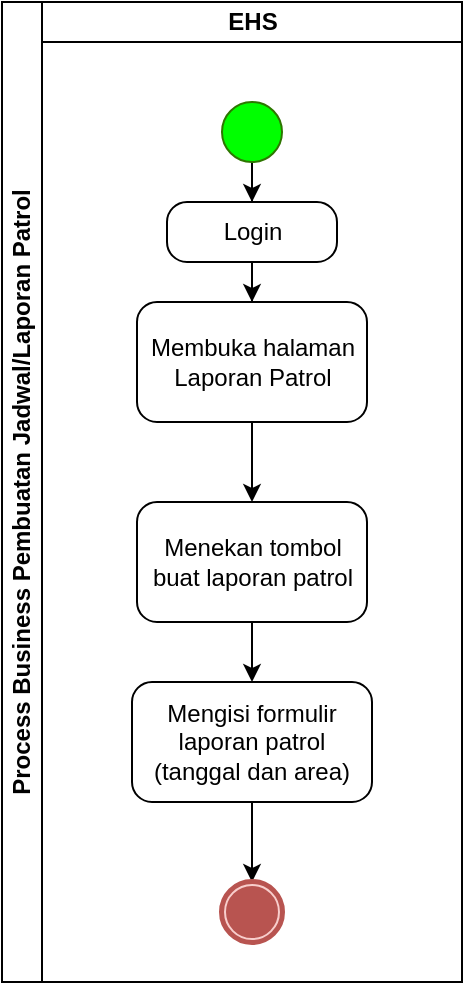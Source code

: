 <mxfile version="24.0.7" type="device">
  <diagram name="Page-1" id="VzqyBkjFPnERHnTARfaC">
    <mxGraphModel dx="786" dy="505" grid="1" gridSize="10" guides="1" tooltips="1" connect="1" arrows="1" fold="1" page="1" pageScale="1" pageWidth="850" pageHeight="1100" math="0" shadow="0">
      <root>
        <mxCell id="0" />
        <mxCell id="1" parent="0" />
        <mxCell id="yrG17xQDKEg_t11ZVWvR-1" value="Process Business Pembuatan Jadwal/Laporan Patrol" style="swimlane;html=1;childLayout=stackLayout;resizeParent=1;resizeParentMax=0;startSize=20;horizontal=0;horizontalStack=1;whiteSpace=wrap;" parent="1" vertex="1">
          <mxGeometry x="210" y="20" width="230" height="490" as="geometry">
            <mxRectangle x="210" y="20" width="40" height="190" as="alternateBounds" />
          </mxGeometry>
        </mxCell>
        <mxCell id="yrG17xQDKEg_t11ZVWvR-2" value="EHS" style="swimlane;html=1;startSize=20;" parent="yrG17xQDKEg_t11ZVWvR-1" vertex="1">
          <mxGeometry x="20" width="210" height="490" as="geometry">
            <mxRectangle x="20" width="40" height="480" as="alternateBounds" />
          </mxGeometry>
        </mxCell>
        <mxCell id="yrG17xQDKEg_t11ZVWvR-13" style="edgeStyle=orthogonalEdgeStyle;rounded=0;orthogonalLoop=1;jettySize=auto;html=1;" parent="yrG17xQDKEg_t11ZVWvR-2" source="yrG17xQDKEg_t11ZVWvR-7" target="yrG17xQDKEg_t11ZVWvR-10" edge="1">
          <mxGeometry relative="1" as="geometry" />
        </mxCell>
        <mxCell id="yrG17xQDKEg_t11ZVWvR-7" value="Login" style="points=[[0.25,0,0],[0.5,0,0],[0.75,0,0],[1,0.25,0],[1,0.5,0],[1,0.75,0],[0.75,1,0],[0.5,1,0],[0.25,1,0],[0,0.75,0],[0,0.5,0],[0,0.25,0]];shape=mxgraph.bpmn.task;whiteSpace=wrap;rectStyle=rounded;size=10;html=1;container=1;expand=0;collapsible=0;taskMarker=abstract;" parent="yrG17xQDKEg_t11ZVWvR-2" vertex="1">
          <mxGeometry x="62.5" y="100" width="85" height="30" as="geometry" />
        </mxCell>
        <mxCell id="yrG17xQDKEg_t11ZVWvR-34" style="edgeStyle=orthogonalEdgeStyle;rounded=0;orthogonalLoop=1;jettySize=auto;html=1;" parent="yrG17xQDKEg_t11ZVWvR-2" source="yrG17xQDKEg_t11ZVWvR-10" target="yrG17xQDKEg_t11ZVWvR-11" edge="1">
          <mxGeometry relative="1" as="geometry" />
        </mxCell>
        <mxCell id="yrG17xQDKEg_t11ZVWvR-10" value="Membuka halaman Laporan Patrol" style="points=[[0.25,0,0],[0.5,0,0],[0.75,0,0],[1,0.25,0],[1,0.5,0],[1,0.75,0],[0.75,1,0],[0.5,1,0],[0.25,1,0],[0,0.75,0],[0,0.5,0],[0,0.25,0]];shape=mxgraph.bpmn.task;whiteSpace=wrap;rectStyle=rounded;size=10;html=1;container=1;expand=0;collapsible=0;taskMarker=abstract;" parent="yrG17xQDKEg_t11ZVWvR-2" vertex="1">
          <mxGeometry x="47.5" y="150" width="115" height="60" as="geometry" />
        </mxCell>
        <mxCell id="yrG17xQDKEg_t11ZVWvR-17" style="edgeStyle=orthogonalEdgeStyle;rounded=0;orthogonalLoop=1;jettySize=auto;html=1;" parent="yrG17xQDKEg_t11ZVWvR-2" source="yrG17xQDKEg_t11ZVWvR-11" target="yrG17xQDKEg_t11ZVWvR-16" edge="1">
          <mxGeometry relative="1" as="geometry" />
        </mxCell>
        <mxCell id="yrG17xQDKEg_t11ZVWvR-11" value="Menekan tombol buat laporan patrol" style="points=[[0.25,0,0],[0.5,0,0],[0.75,0,0],[1,0.25,0],[1,0.5,0],[1,0.75,0],[0.75,1,0],[0.5,1,0],[0.25,1,0],[0,0.75,0],[0,0.5,0],[0,0.25,0]];shape=mxgraph.bpmn.task;whiteSpace=wrap;rectStyle=rounded;size=10;html=1;container=1;expand=0;collapsible=0;taskMarker=abstract;" parent="yrG17xQDKEg_t11ZVWvR-2" vertex="1">
          <mxGeometry x="47.5" y="250" width="115" height="60" as="geometry" />
        </mxCell>
        <mxCell id="yrG17xQDKEg_t11ZVWvR-15" style="edgeStyle=orthogonalEdgeStyle;rounded=0;orthogonalLoop=1;jettySize=auto;html=1;" parent="yrG17xQDKEg_t11ZVWvR-2" source="yrG17xQDKEg_t11ZVWvR-14" target="yrG17xQDKEg_t11ZVWvR-7" edge="1">
          <mxGeometry relative="1" as="geometry" />
        </mxCell>
        <mxCell id="yrG17xQDKEg_t11ZVWvR-14" value="" style="points=[[0.145,0.145,0],[0.5,0,0],[0.855,0.145,0],[1,0.5,0],[0.855,0.855,0],[0.5,1,0],[0.145,0.855,0],[0,0.5,0]];shape=mxgraph.bpmn.event;html=1;verticalLabelPosition=bottom;labelBackgroundColor=#ffffff;verticalAlign=top;align=center;perimeter=ellipsePerimeter;outlineConnect=0;aspect=fixed;outline=standard;symbol=general;fillColor=#00FF00;strokeColor=#2D7600;fontColor=#ffffff;" parent="yrG17xQDKEg_t11ZVWvR-2" vertex="1">
          <mxGeometry x="90" y="50" width="30" height="30" as="geometry" />
        </mxCell>
        <mxCell id="yrG17xQDKEg_t11ZVWvR-19" style="edgeStyle=orthogonalEdgeStyle;rounded=0;orthogonalLoop=1;jettySize=auto;html=1;" parent="yrG17xQDKEg_t11ZVWvR-2" source="yrG17xQDKEg_t11ZVWvR-16" target="yrG17xQDKEg_t11ZVWvR-33" edge="1">
          <mxGeometry relative="1" as="geometry">
            <mxPoint x="105.059" y="430" as="targetPoint" />
          </mxGeometry>
        </mxCell>
        <mxCell id="yrG17xQDKEg_t11ZVWvR-16" value="Mengisi formulir laporan patrol (tanggal dan area)" style="points=[[0.25,0,0],[0.5,0,0],[0.75,0,0],[1,0.25,0],[1,0.5,0],[1,0.75,0],[0.75,1,0],[0.5,1,0],[0.25,1,0],[0,0.75,0],[0,0.5,0],[0,0.25,0]];shape=mxgraph.bpmn.task;whiteSpace=wrap;rectStyle=rounded;size=10;html=1;container=1;expand=0;collapsible=0;taskMarker=abstract;" parent="yrG17xQDKEg_t11ZVWvR-2" vertex="1">
          <mxGeometry x="45" y="340" width="120" height="60" as="geometry" />
        </mxCell>
        <mxCell id="yrG17xQDKEg_t11ZVWvR-33" value="" style="points=[[0.145,0.145,0],[0.5,0,0],[0.855,0.145,0],[1,0.5,0],[0.855,0.855,0],[0.5,1,0],[0.145,0.855,0],[0,0.5,0]];shape=mxgraph.bpmn.event;html=1;verticalLabelPosition=bottom;labelBackgroundColor=#ffffff;verticalAlign=top;align=center;perimeter=ellipsePerimeter;outlineConnect=0;aspect=fixed;outline=end;symbol=terminate;fillColor=#f8cecc;strokeColor=#b85450;gradientColor=#ea6b66;" parent="yrG17xQDKEg_t11ZVWvR-2" vertex="1">
          <mxGeometry x="90" y="440" width="30" height="30" as="geometry" />
        </mxCell>
      </root>
    </mxGraphModel>
  </diagram>
</mxfile>
